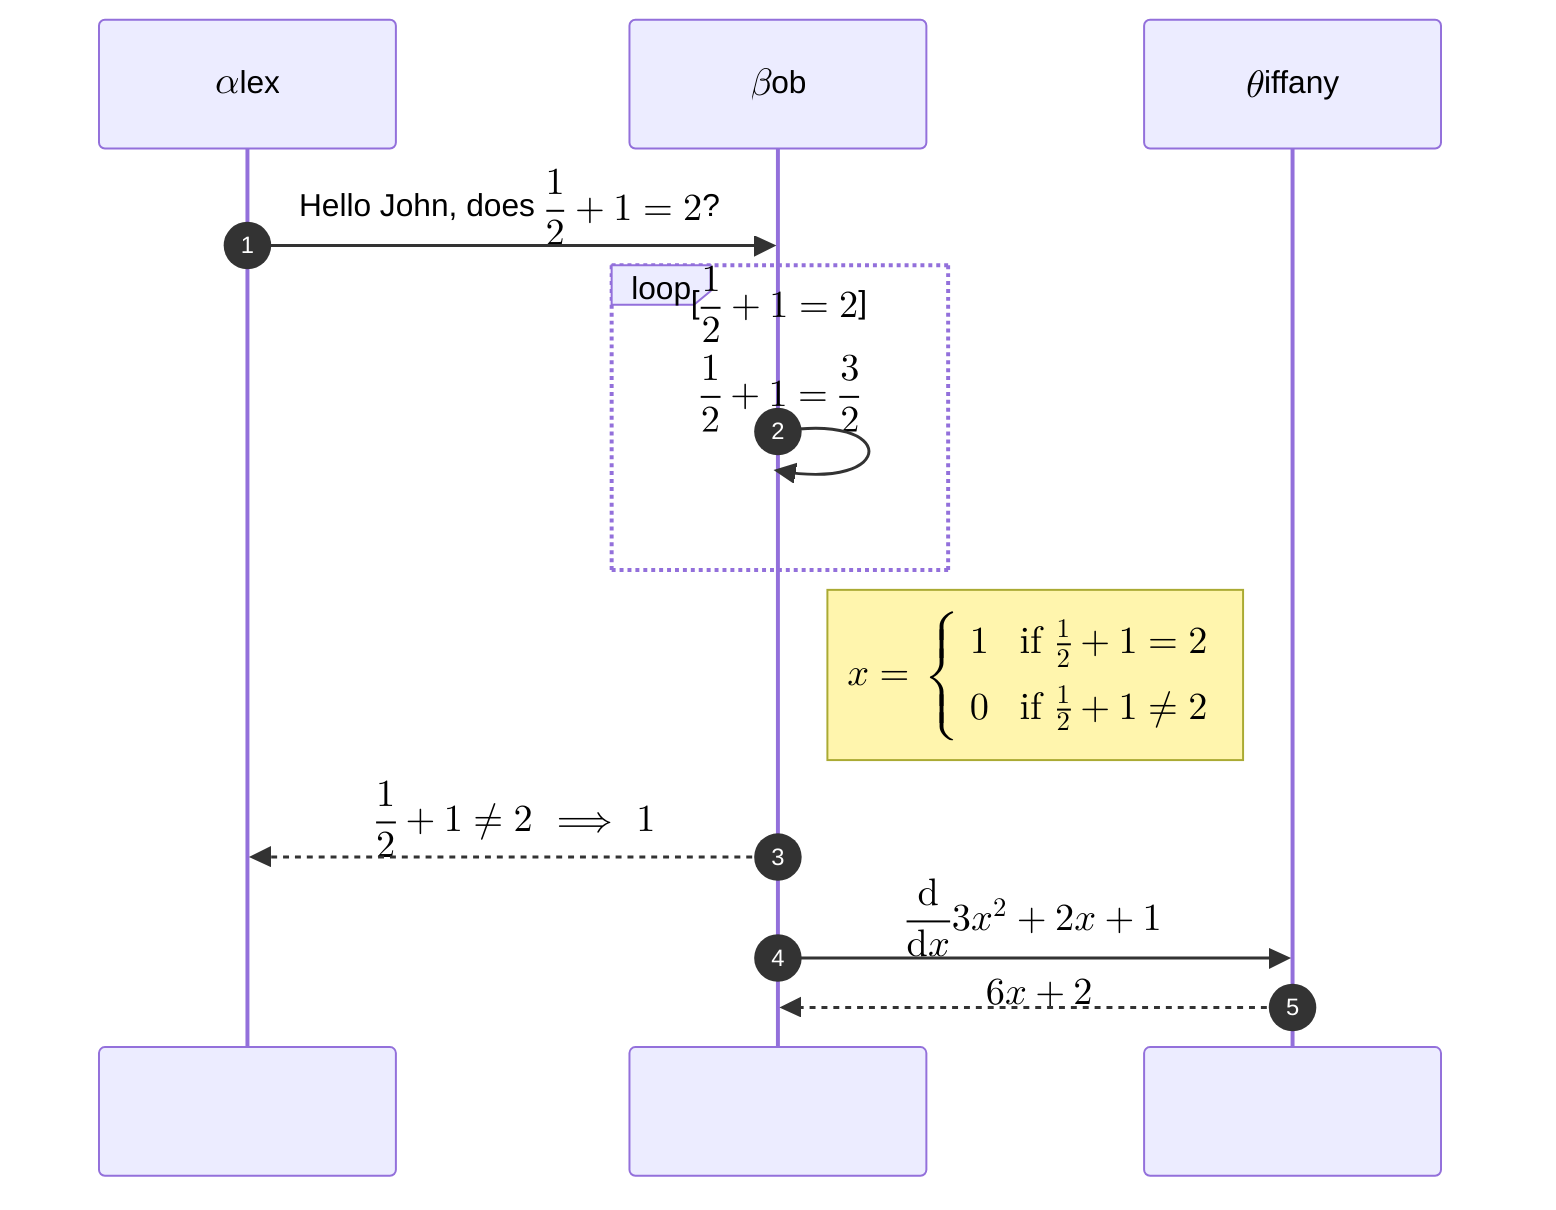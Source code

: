 sequenceDiagram
      autonumber
      participant 1 as $$\alpha$$lex
      participant 2 as $$\beta$$ob
      participant 3 as $$\theta$$iffany
      1->>2: Hello John, does  $$\frac{1}{2}+1=2$$?
      loop $$\frac{1}{2}+1=2$$
          2->>2: $$\frac{1}{2}+1=\frac{3}{2}$$
      end
      Note right of 2: $$x = \begin{cases} 1 &\text{if } \frac{1}{2}+1=2 \\ 0 &\text{if } \frac{1}{2}+1\ne2 \end{cases}$$
      2-->>1: $$\frac{1}{2}+1\ne2\implies 1$$
      2->>3: $$\frac{\text{d}}{\text{d}x}{3x^2+2x+1}$$
      3-->>2: $$6x+2$$